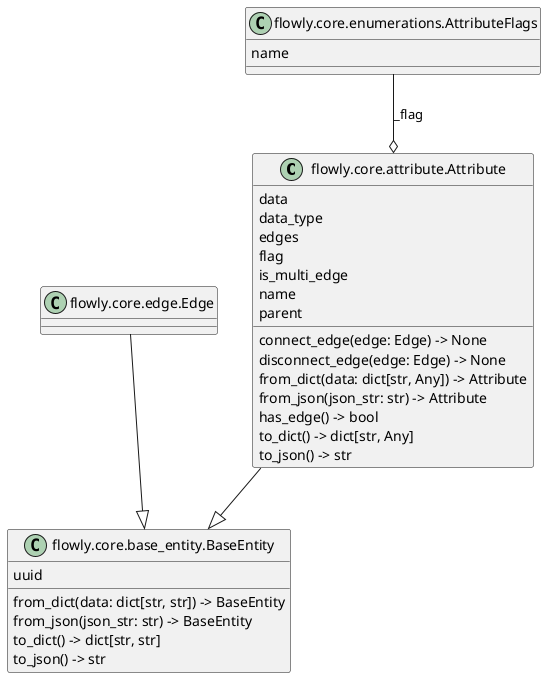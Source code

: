 @startuml classes
set namespaceSeparator none
class "flowly.core.attribute.Attribute" as flowly.core.attribute.Attribute {
  data
  data_type
  edges
  flag
  is_multi_edge
  name
  parent
  connect_edge(edge: Edge) -> None
  disconnect_edge(edge: Edge) -> None
  from_dict(data: dict[str, Any]) -> Attribute
  from_json(json_str: str) -> Attribute
  has_edge() -> bool
  to_dict() -> dict[str, Any]
  to_json() -> str
}
class "flowly.core.base_entity.BaseEntity" as flowly.core.base_entity.BaseEntity {
  uuid
  from_dict(data: dict[str, str]) -> BaseEntity
  from_json(json_str: str) -> BaseEntity
  to_dict() -> dict[str, str]
  to_json() -> str
}
class "flowly.core.edge.Edge" as flowly.core.edge.Edge {
}
class "flowly.core.enumerations.AttributeFlags" as flowly.core.enumerations.AttributeFlags {
  name
}
flowly.core.attribute.Attribute --|> flowly.core.base_entity.BaseEntity
flowly.core.edge.Edge --|> flowly.core.base_entity.BaseEntity
flowly.core.enumerations.AttributeFlags --o flowly.core.attribute.Attribute : _flag
@enduml
